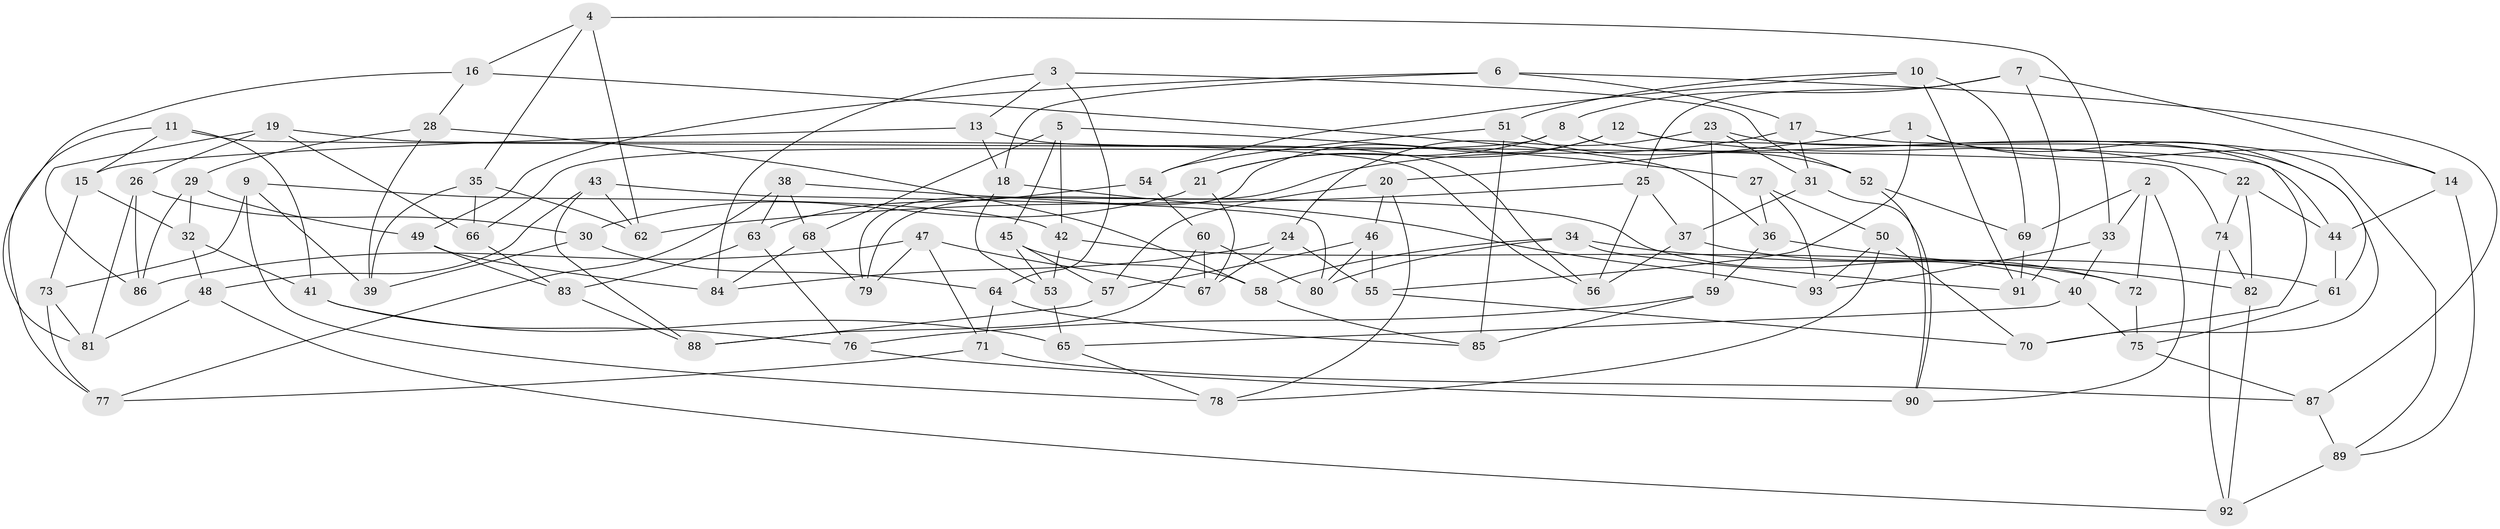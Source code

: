 // coarse degree distribution, {4: 0.32142857142857145, 5: 0.2857142857142857, 6: 0.2857142857142857, 3: 0.10714285714285714}
// Generated by graph-tools (version 1.1) at 2025/38/03/04/25 23:38:15]
// undirected, 93 vertices, 186 edges
graph export_dot {
  node [color=gray90,style=filled];
  1;
  2;
  3;
  4;
  5;
  6;
  7;
  8;
  9;
  10;
  11;
  12;
  13;
  14;
  15;
  16;
  17;
  18;
  19;
  20;
  21;
  22;
  23;
  24;
  25;
  26;
  27;
  28;
  29;
  30;
  31;
  32;
  33;
  34;
  35;
  36;
  37;
  38;
  39;
  40;
  41;
  42;
  43;
  44;
  45;
  46;
  47;
  48;
  49;
  50;
  51;
  52;
  53;
  54;
  55;
  56;
  57;
  58;
  59;
  60;
  61;
  62;
  63;
  64;
  65;
  66;
  67;
  68;
  69;
  70;
  71;
  72;
  73;
  74;
  75;
  76;
  77;
  78;
  79;
  80;
  81;
  82;
  83;
  84;
  85;
  86;
  87;
  88;
  89;
  90;
  91;
  92;
  93;
  1 -- 61;
  1 -- 14;
  1 -- 20;
  1 -- 55;
  2 -- 33;
  2 -- 72;
  2 -- 69;
  2 -- 90;
  3 -- 84;
  3 -- 64;
  3 -- 52;
  3 -- 13;
  4 -- 62;
  4 -- 33;
  4 -- 35;
  4 -- 16;
  5 -- 45;
  5 -- 27;
  5 -- 42;
  5 -- 68;
  6 -- 18;
  6 -- 49;
  6 -- 17;
  6 -- 87;
  7 -- 8;
  7 -- 14;
  7 -- 25;
  7 -- 91;
  8 -- 21;
  8 -- 66;
  8 -- 44;
  9 -- 42;
  9 -- 78;
  9 -- 73;
  9 -- 39;
  10 -- 69;
  10 -- 51;
  10 -- 91;
  10 -- 54;
  11 -- 41;
  11 -- 15;
  11 -- 74;
  11 -- 77;
  12 -- 70;
  12 -- 22;
  12 -- 79;
  12 -- 21;
  13 -- 15;
  13 -- 18;
  13 -- 56;
  14 -- 44;
  14 -- 89;
  15 -- 32;
  15 -- 73;
  16 -- 81;
  16 -- 36;
  16 -- 28;
  17 -- 31;
  17 -- 89;
  17 -- 79;
  18 -- 53;
  18 -- 93;
  19 -- 56;
  19 -- 86;
  19 -- 66;
  19 -- 26;
  20 -- 78;
  20 -- 57;
  20 -- 46;
  21 -- 30;
  21 -- 67;
  22 -- 44;
  22 -- 74;
  22 -- 82;
  23 -- 24;
  23 -- 59;
  23 -- 70;
  23 -- 31;
  24 -- 67;
  24 -- 84;
  24 -- 55;
  25 -- 56;
  25 -- 62;
  25 -- 37;
  26 -- 81;
  26 -- 30;
  26 -- 86;
  27 -- 93;
  27 -- 36;
  27 -- 50;
  28 -- 29;
  28 -- 58;
  28 -- 39;
  29 -- 32;
  29 -- 49;
  29 -- 86;
  30 -- 39;
  30 -- 64;
  31 -- 37;
  31 -- 90;
  32 -- 41;
  32 -- 48;
  33 -- 40;
  33 -- 93;
  34 -- 91;
  34 -- 58;
  34 -- 61;
  34 -- 80;
  35 -- 66;
  35 -- 62;
  35 -- 39;
  36 -- 59;
  36 -- 82;
  37 -- 72;
  37 -- 56;
  38 -- 77;
  38 -- 68;
  38 -- 63;
  38 -- 40;
  40 -- 75;
  40 -- 65;
  41 -- 65;
  41 -- 76;
  42 -- 72;
  42 -- 53;
  43 -- 62;
  43 -- 80;
  43 -- 48;
  43 -- 88;
  44 -- 61;
  45 -- 57;
  45 -- 58;
  45 -- 53;
  46 -- 55;
  46 -- 57;
  46 -- 80;
  47 -- 86;
  47 -- 67;
  47 -- 79;
  47 -- 71;
  48 -- 92;
  48 -- 81;
  49 -- 83;
  49 -- 84;
  50 -- 93;
  50 -- 70;
  50 -- 78;
  51 -- 54;
  51 -- 52;
  51 -- 85;
  52 -- 69;
  52 -- 90;
  53 -- 65;
  54 -- 60;
  54 -- 63;
  55 -- 70;
  57 -- 88;
  58 -- 85;
  59 -- 85;
  59 -- 76;
  60 -- 67;
  60 -- 80;
  60 -- 88;
  61 -- 75;
  63 -- 76;
  63 -- 83;
  64 -- 71;
  64 -- 85;
  65 -- 78;
  66 -- 83;
  68 -- 79;
  68 -- 84;
  69 -- 91;
  71 -- 87;
  71 -- 77;
  72 -- 75;
  73 -- 77;
  73 -- 81;
  74 -- 92;
  74 -- 82;
  75 -- 87;
  76 -- 90;
  82 -- 92;
  83 -- 88;
  87 -- 89;
  89 -- 92;
}
